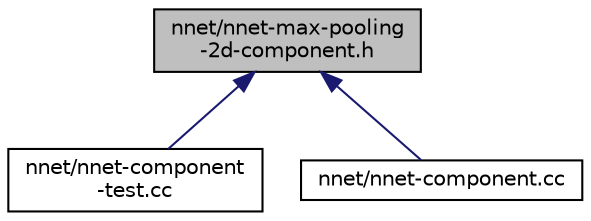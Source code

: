 digraph "nnet/nnet-max-pooling-2d-component.h"
{
  edge [fontname="Helvetica",fontsize="10",labelfontname="Helvetica",labelfontsize="10"];
  node [fontname="Helvetica",fontsize="10",shape=record];
  Node90 [label="nnet/nnet-max-pooling\l-2d-component.h",height=0.2,width=0.4,color="black", fillcolor="grey75", style="filled", fontcolor="black"];
  Node90 -> Node91 [dir="back",color="midnightblue",fontsize="10",style="solid",fontname="Helvetica"];
  Node91 [label="nnet/nnet-component\l-test.cc",height=0.2,width=0.4,color="black", fillcolor="white", style="filled",URL="$nnet-component-test_8cc.html"];
  Node90 -> Node92 [dir="back",color="midnightblue",fontsize="10",style="solid",fontname="Helvetica"];
  Node92 [label="nnet/nnet-component.cc",height=0.2,width=0.4,color="black", fillcolor="white", style="filled",URL="$nnet-component_8cc.html"];
}

